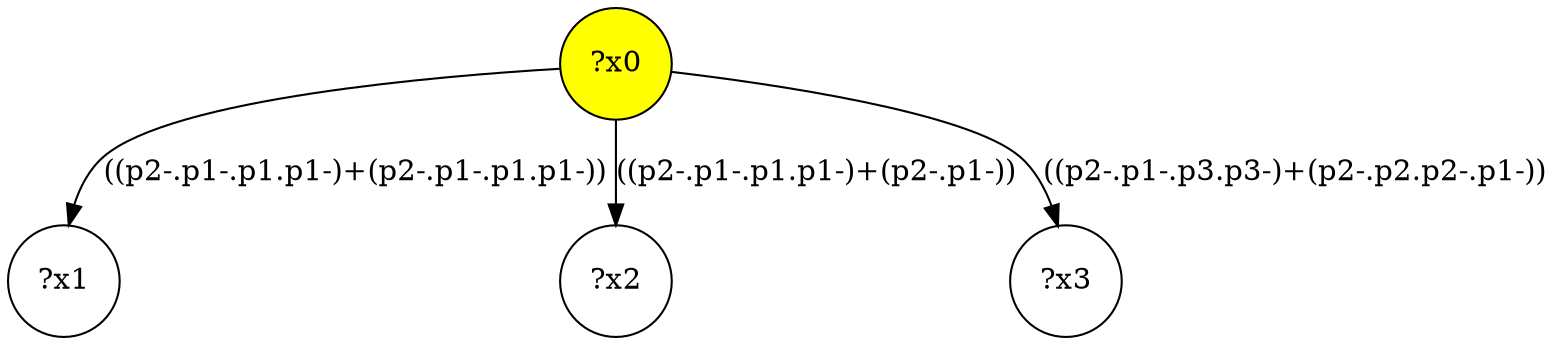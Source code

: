 digraph g {
	x0 [fillcolor="yellow", style="filled," shape=circle, label="?x0"];
	x1 [shape=circle, label="?x1"];
	x0 -> x1 [label="((p2-.p1-.p1.p1-)+(p2-.p1-.p1.p1-))"];
	x2 [shape=circle, label="?x2"];
	x0 -> x2 [label="((p2-.p1-.p1.p1-)+(p2-.p1-))"];
	x3 [shape=circle, label="?x3"];
	x0 -> x3 [label="((p2-.p1-.p3.p3-)+(p2-.p2.p2-.p1-))"];
}
